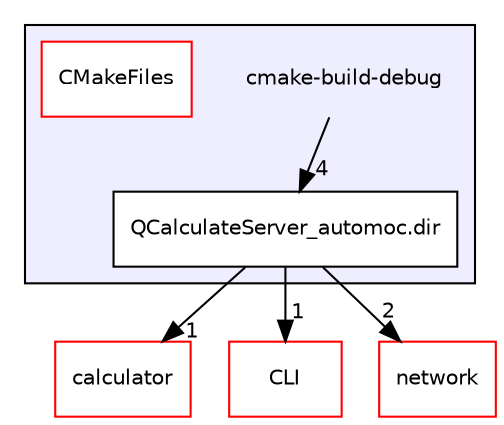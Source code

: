 digraph "/home/boa/CLionProjects/my/QCalculateServer/cmake-build-debug" {
  bgcolor=transparent;
  compound=true
  node [ fontsize="10", fontname="Helvetica"];
  edge [ labelfontsize="10", labelfontname="Helvetica"];
  subgraph clusterdir_95e29a8b8ee7c54052c171a88bb95675 {
    graph [ bgcolor="#eeeeff", pencolor="black", label="" URL="dir_95e29a8b8ee7c54052c171a88bb95675.html"];
    dir_95e29a8b8ee7c54052c171a88bb95675 [shape=plaintext label="cmake-build-debug"];
    dir_f89abcb304c928c7d889aa5625570de5 [shape=box label="CMakeFiles" color="red" fillcolor="white" style="filled" URL="dir_f89abcb304c928c7d889aa5625570de5.html"];
    dir_da1d95858cac52b3af8456d3aa7d28dc [shape=box label="QCalculateServer_automoc.dir" color="black" fillcolor="white" style="filled" URL="dir_da1d95858cac52b3af8456d3aa7d28dc.html"];
  }
  dir_46ec98a0eaec3dba456c3e63c7772753 [shape=box label="calculator" color="red" URL="dir_46ec98a0eaec3dba456c3e63c7772753.html"];
  dir_e126f7b990f7130c1196f46e29e55d5b [shape=box label="CLI" color="red" URL="dir_e126f7b990f7130c1196f46e29e55d5b.html"];
  dir_c901c14b65aa229498a52b725b3d4a2c [shape=box label="network" color="red" URL="dir_c901c14b65aa229498a52b725b3d4a2c.html"];
  dir_da1d95858cac52b3af8456d3aa7d28dc->dir_46ec98a0eaec3dba456c3e63c7772753 [headlabel="1", labeldistance=1.5 headhref="dir_000011_000000.html"];
  dir_da1d95858cac52b3af8456d3aa7d28dc->dir_e126f7b990f7130c1196f46e29e55d5b [headlabel="1", labeldistance=1.5 headhref="dir_000011_000003.html"];
  dir_da1d95858cac52b3af8456d3aa7d28dc->dir_c901c14b65aa229498a52b725b3d4a2c [headlabel="2", labeldistance=1.5 headhref="dir_000011_000015.html"];
  dir_95e29a8b8ee7c54052c171a88bb95675->dir_da1d95858cac52b3af8456d3aa7d28dc [headlabel="4", labeldistance=1.5 headhref="dir_000006_000011.html"];
}
